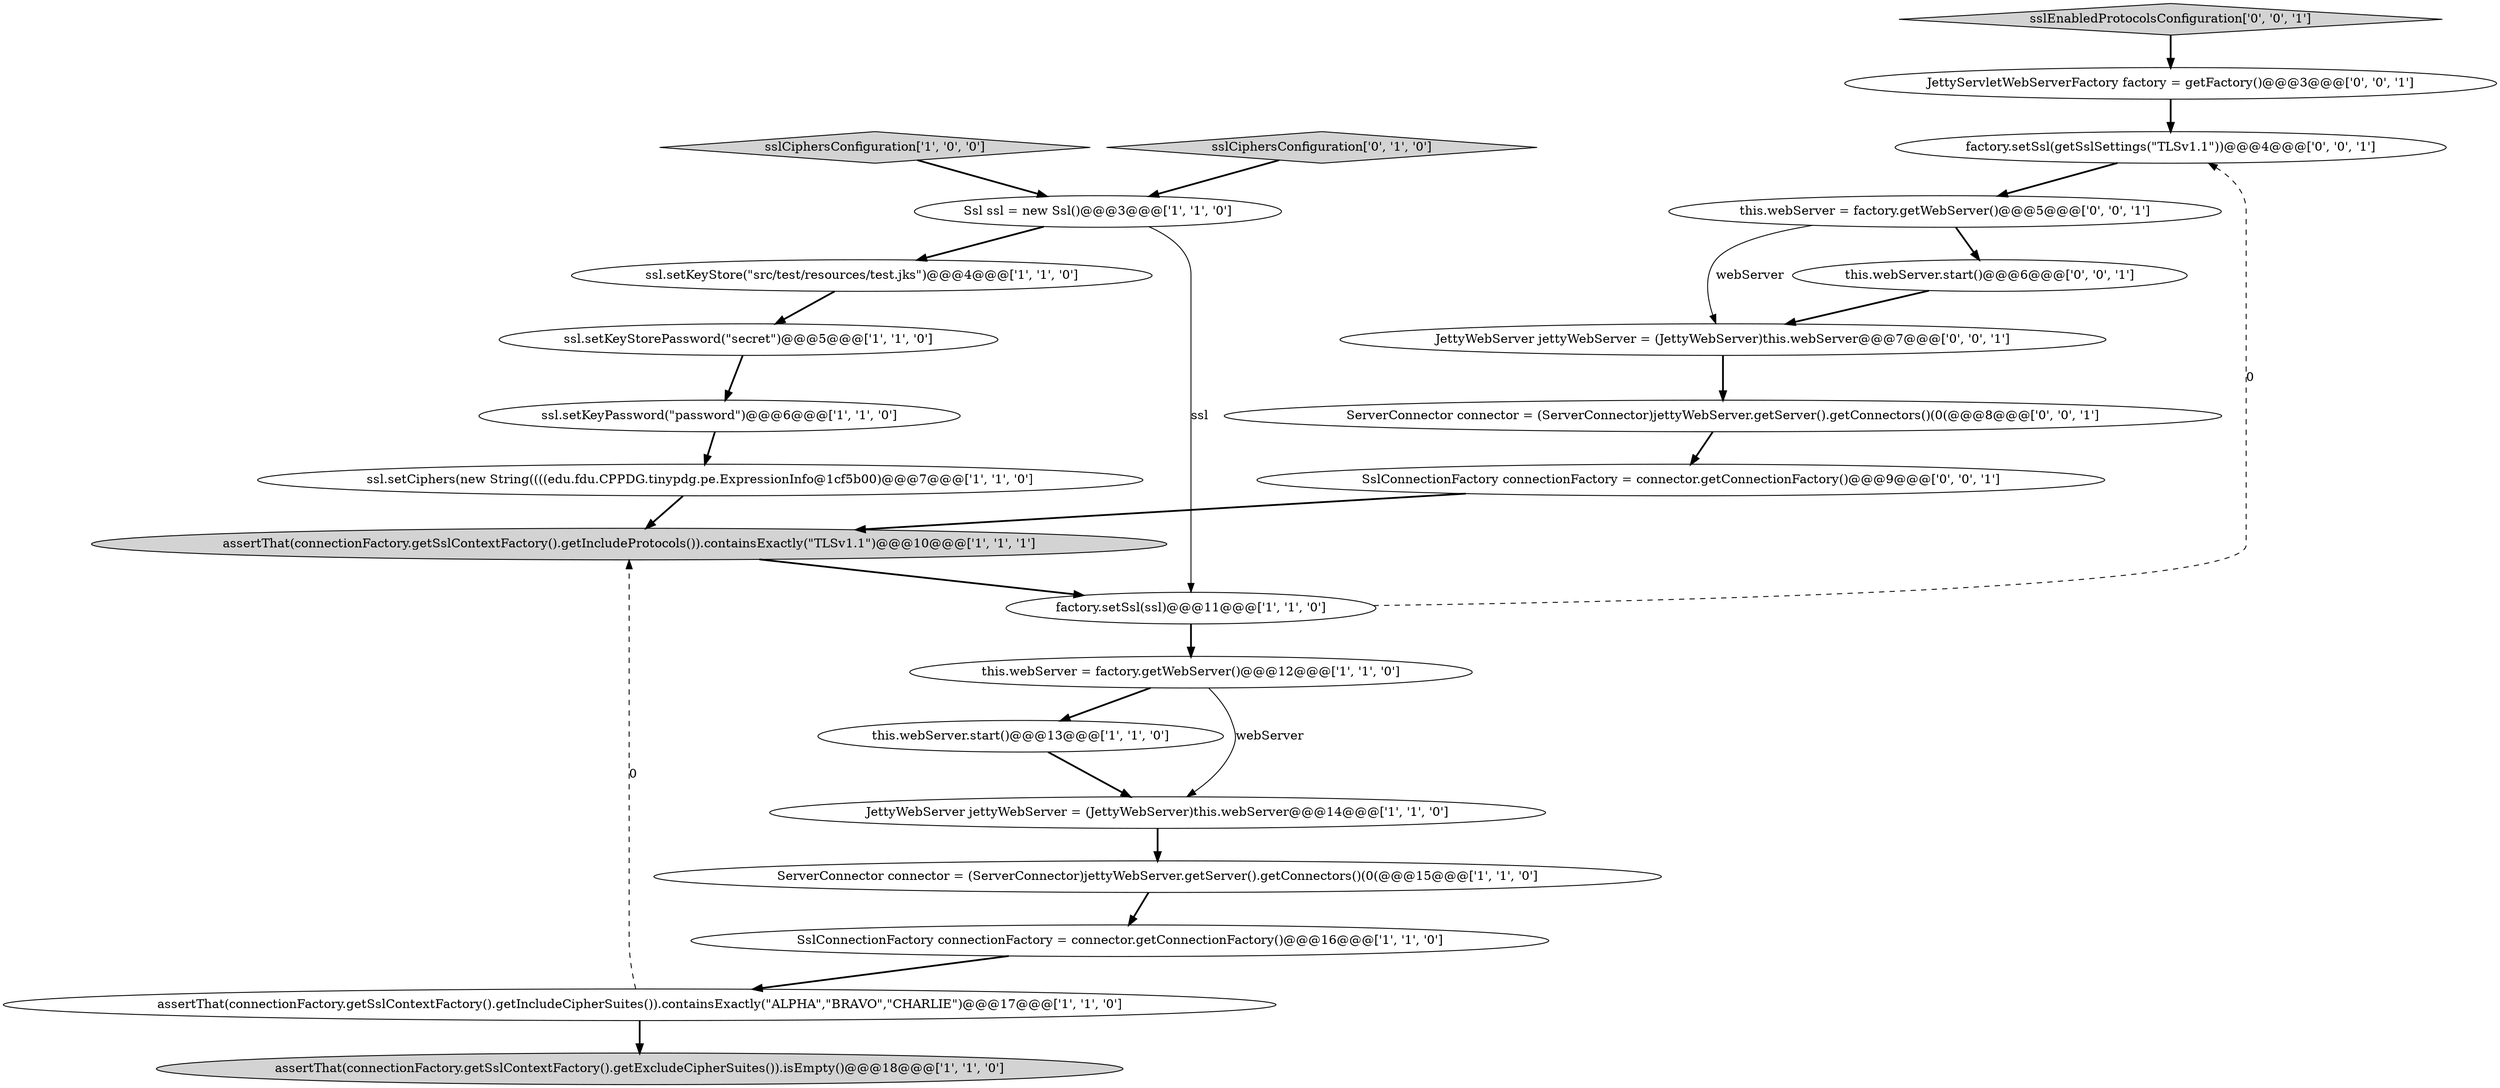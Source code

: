 digraph {
20 [style = filled, label = "sslEnabledProtocolsConfiguration['0', '0', '1']", fillcolor = lightgray, shape = diamond image = "AAA0AAABBB3BBB"];
0 [style = filled, label = "SslConnectionFactory connectionFactory = connector.getConnectionFactory()@@@16@@@['1', '1', '0']", fillcolor = white, shape = ellipse image = "AAA0AAABBB1BBB"];
18 [style = filled, label = "factory.setSsl(getSslSettings(\"TLSv1.1\"))@@@4@@@['0', '0', '1']", fillcolor = white, shape = ellipse image = "AAA0AAABBB3BBB"];
13 [style = filled, label = "this.webServer.start()@@@13@@@['1', '1', '0']", fillcolor = white, shape = ellipse image = "AAA0AAABBB1BBB"];
8 [style = filled, label = "ssl.setKeyPassword(\"password\")@@@6@@@['1', '1', '0']", fillcolor = white, shape = ellipse image = "AAA0AAABBB1BBB"];
12 [style = filled, label = "ssl.setKeyStore(\"src/test/resources/test.jks\")@@@4@@@['1', '1', '0']", fillcolor = white, shape = ellipse image = "AAA0AAABBB1BBB"];
22 [style = filled, label = "JettyWebServer jettyWebServer = (JettyWebServer)this.webServer@@@7@@@['0', '0', '1']", fillcolor = white, shape = ellipse image = "AAA0AAABBB3BBB"];
9 [style = filled, label = "assertThat(connectionFactory.getSslContextFactory().getIncludeProtocols()).containsExactly(\"TLSv1.1\")@@@10@@@['1', '1', '1']", fillcolor = lightgray, shape = ellipse image = "AAA0AAABBB1BBB"];
19 [style = filled, label = "SslConnectionFactory connectionFactory = connector.getConnectionFactory()@@@9@@@['0', '0', '1']", fillcolor = white, shape = ellipse image = "AAA0AAABBB3BBB"];
15 [style = filled, label = "sslCiphersConfiguration['0', '1', '0']", fillcolor = lightgray, shape = diamond image = "AAA0AAABBB2BBB"];
1 [style = filled, label = "ssl.setCiphers(new String((((edu.fdu.CPPDG.tinypdg.pe.ExpressionInfo@1cf5b00)@@@7@@@['1', '1', '0']", fillcolor = white, shape = ellipse image = "AAA0AAABBB1BBB"];
14 [style = filled, label = "assertThat(connectionFactory.getSslContextFactory().getIncludeCipherSuites()).containsExactly(\"ALPHA\",\"BRAVO\",\"CHARLIE\")@@@17@@@['1', '1', '0']", fillcolor = white, shape = ellipse image = "AAA0AAABBB1BBB"];
11 [style = filled, label = "sslCiphersConfiguration['1', '0', '0']", fillcolor = lightgray, shape = diamond image = "AAA0AAABBB1BBB"];
21 [style = filled, label = "this.webServer = factory.getWebServer()@@@5@@@['0', '0', '1']", fillcolor = white, shape = ellipse image = "AAA0AAABBB3BBB"];
10 [style = filled, label = "assertThat(connectionFactory.getSslContextFactory().getExcludeCipherSuites()).isEmpty()@@@18@@@['1', '1', '0']", fillcolor = lightgray, shape = ellipse image = "AAA0AAABBB1BBB"];
6 [style = filled, label = "JettyWebServer jettyWebServer = (JettyWebServer)this.webServer@@@14@@@['1', '1', '0']", fillcolor = white, shape = ellipse image = "AAA0AAABBB1BBB"];
4 [style = filled, label = "Ssl ssl = new Ssl()@@@3@@@['1', '1', '0']", fillcolor = white, shape = ellipse image = "AAA0AAABBB1BBB"];
17 [style = filled, label = "JettyServletWebServerFactory factory = getFactory()@@@3@@@['0', '0', '1']", fillcolor = white, shape = ellipse image = "AAA0AAABBB3BBB"];
7 [style = filled, label = "ssl.setKeyStorePassword(\"secret\")@@@5@@@['1', '1', '0']", fillcolor = white, shape = ellipse image = "AAA0AAABBB1BBB"];
5 [style = filled, label = "factory.setSsl(ssl)@@@11@@@['1', '1', '0']", fillcolor = white, shape = ellipse image = "AAA0AAABBB1BBB"];
16 [style = filled, label = "this.webServer.start()@@@6@@@['0', '0', '1']", fillcolor = white, shape = ellipse image = "AAA0AAABBB3BBB"];
3 [style = filled, label = "this.webServer = factory.getWebServer()@@@12@@@['1', '1', '0']", fillcolor = white, shape = ellipse image = "AAA0AAABBB1BBB"];
2 [style = filled, label = "ServerConnector connector = (ServerConnector)jettyWebServer.getServer().getConnectors()(0(@@@15@@@['1', '1', '0']", fillcolor = white, shape = ellipse image = "AAA0AAABBB1BBB"];
23 [style = filled, label = "ServerConnector connector = (ServerConnector)jettyWebServer.getServer().getConnectors()(0(@@@8@@@['0', '0', '1']", fillcolor = white, shape = ellipse image = "AAA0AAABBB3BBB"];
5->3 [style = bold, label=""];
20->17 [style = bold, label=""];
11->4 [style = bold, label=""];
14->10 [style = bold, label=""];
3->6 [style = solid, label="webServer"];
4->5 [style = solid, label="ssl"];
21->22 [style = solid, label="webServer"];
16->22 [style = bold, label=""];
7->8 [style = bold, label=""];
5->18 [style = dashed, label="0"];
22->23 [style = bold, label=""];
12->7 [style = bold, label=""];
1->9 [style = bold, label=""];
6->2 [style = bold, label=""];
8->1 [style = bold, label=""];
0->14 [style = bold, label=""];
2->0 [style = bold, label=""];
19->9 [style = bold, label=""];
23->19 [style = bold, label=""];
15->4 [style = bold, label=""];
9->5 [style = bold, label=""];
4->12 [style = bold, label=""];
3->13 [style = bold, label=""];
21->16 [style = bold, label=""];
14->9 [style = dashed, label="0"];
18->21 [style = bold, label=""];
13->6 [style = bold, label=""];
17->18 [style = bold, label=""];
}
